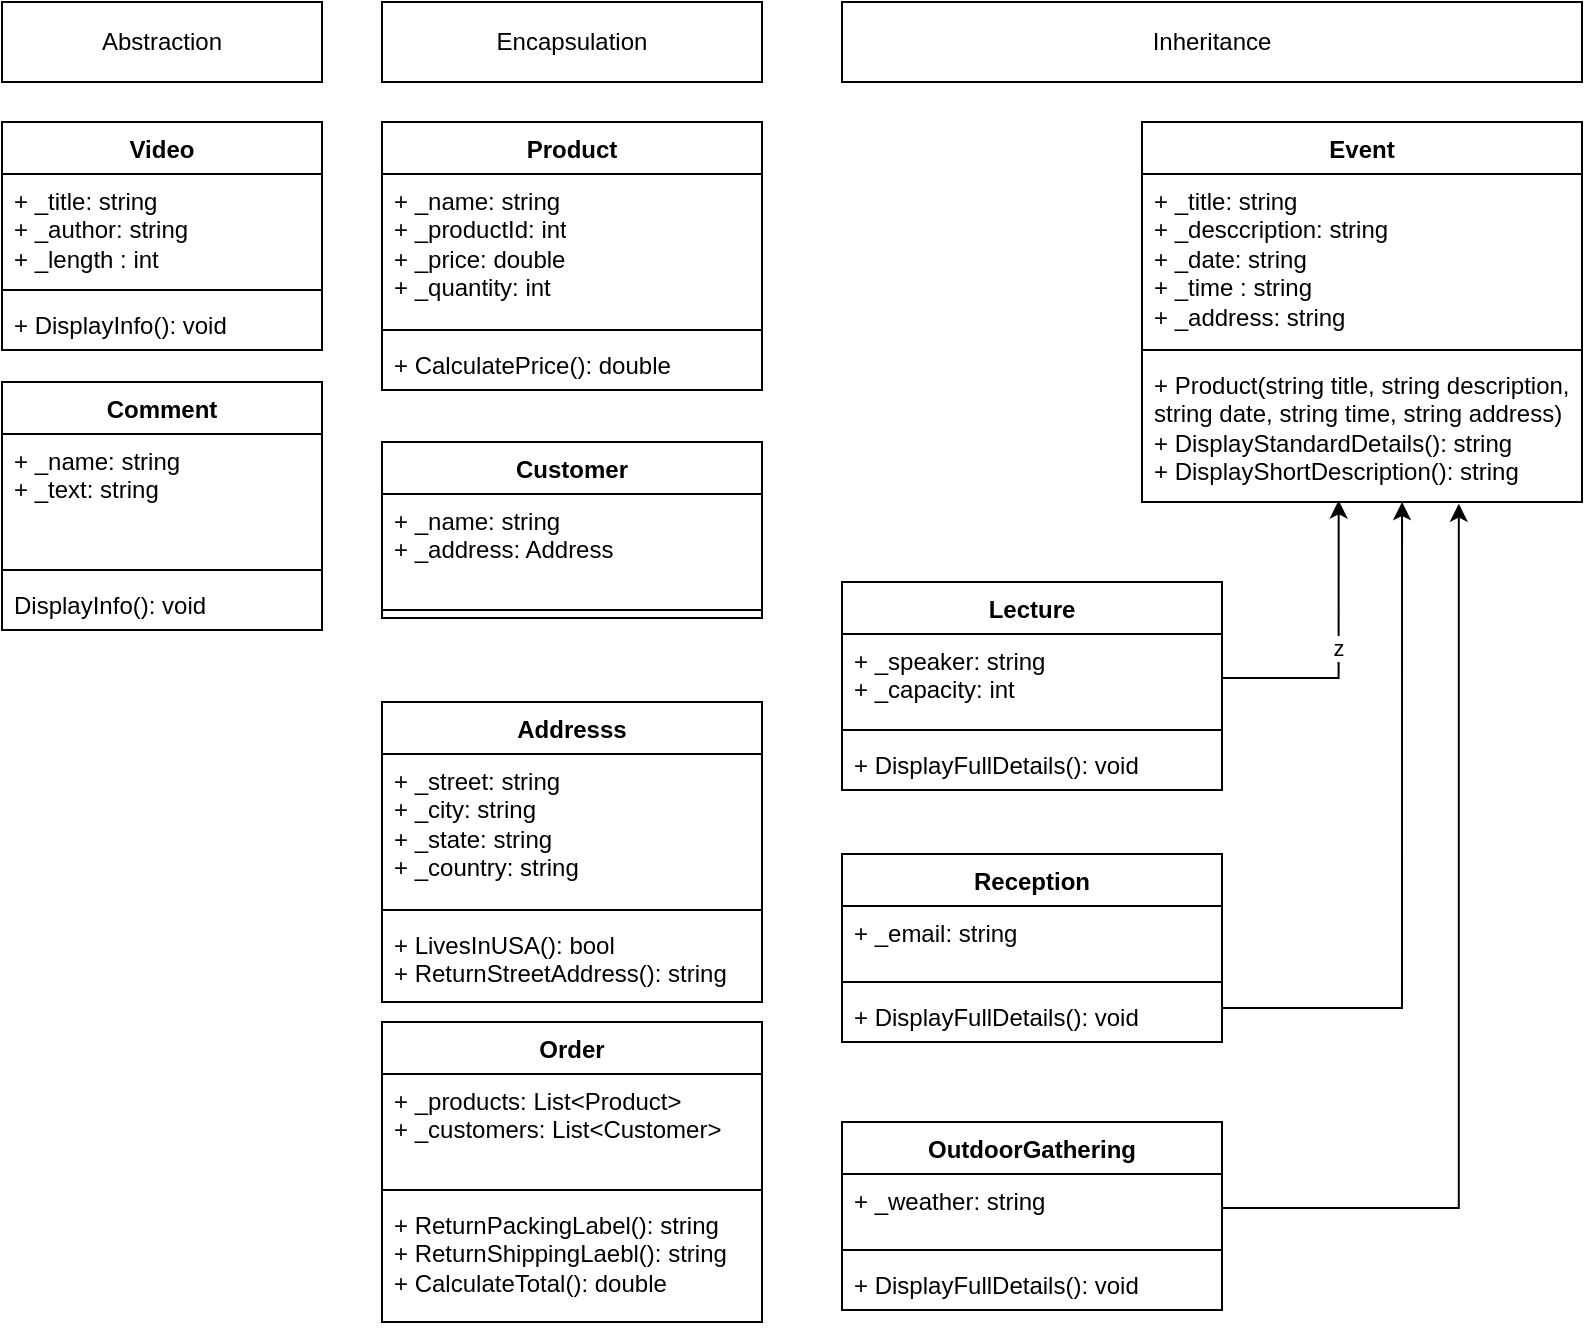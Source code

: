<mxfile version="23.1.5" type="device">
  <diagram name="Page-1" id="F__6O3NjW0Q5qKLDk0uc">
    <mxGraphModel dx="1405" dy="691" grid="1" gridSize="10" guides="1" tooltips="1" connect="1" arrows="1" fold="1" page="1" pageScale="1" pageWidth="850" pageHeight="1100" math="0" shadow="0">
      <root>
        <mxCell id="0" />
        <mxCell id="1" parent="0" />
        <mxCell id="TwpSb7jkZS82dPPqpPZG-1" value="Video" style="swimlane;fontStyle=1;align=center;verticalAlign=top;childLayout=stackLayout;horizontal=1;startSize=26;horizontalStack=0;resizeParent=1;resizeParentMax=0;resizeLast=0;collapsible=1;marginBottom=0;whiteSpace=wrap;html=1;" parent="1" vertex="1">
          <mxGeometry x="40" y="90" width="160" height="114" as="geometry" />
        </mxCell>
        <mxCell id="TwpSb7jkZS82dPPqpPZG-2" value="+ _title: string&lt;br&gt;+ _author: string&lt;br&gt;+ _length : int" style="text;strokeColor=none;fillColor=none;align=left;verticalAlign=top;spacingLeft=4;spacingRight=4;overflow=hidden;rotatable=0;points=[[0,0.5],[1,0.5]];portConstraint=eastwest;whiteSpace=wrap;html=1;" parent="TwpSb7jkZS82dPPqpPZG-1" vertex="1">
          <mxGeometry y="26" width="160" height="54" as="geometry" />
        </mxCell>
        <mxCell id="TwpSb7jkZS82dPPqpPZG-3" value="" style="line;strokeWidth=1;fillColor=none;align=left;verticalAlign=middle;spacingTop=-1;spacingLeft=3;spacingRight=3;rotatable=0;labelPosition=right;points=[];portConstraint=eastwest;strokeColor=inherit;" parent="TwpSb7jkZS82dPPqpPZG-1" vertex="1">
          <mxGeometry y="80" width="160" height="8" as="geometry" />
        </mxCell>
        <mxCell id="TwpSb7jkZS82dPPqpPZG-4" value="+ DisplayInfo(): void" style="text;strokeColor=none;fillColor=none;align=left;verticalAlign=top;spacingLeft=4;spacingRight=4;overflow=hidden;rotatable=0;points=[[0,0.5],[1,0.5]];portConstraint=eastwest;whiteSpace=wrap;html=1;" parent="TwpSb7jkZS82dPPqpPZG-1" vertex="1">
          <mxGeometry y="88" width="160" height="26" as="geometry" />
        </mxCell>
        <mxCell id="TwpSb7jkZS82dPPqpPZG-5" value="Comment" style="swimlane;fontStyle=1;align=center;verticalAlign=top;childLayout=stackLayout;horizontal=1;startSize=26;horizontalStack=0;resizeParent=1;resizeParentMax=0;resizeLast=0;collapsible=1;marginBottom=0;whiteSpace=wrap;html=1;" parent="1" vertex="1">
          <mxGeometry x="40" y="220" width="160" height="124" as="geometry" />
        </mxCell>
        <mxCell id="TwpSb7jkZS82dPPqpPZG-6" value="+ _name: string&lt;br&gt;&lt;div&gt;+ _text: string&lt;/div&gt;" style="text;strokeColor=none;fillColor=none;align=left;verticalAlign=top;spacingLeft=4;spacingRight=4;overflow=hidden;rotatable=0;points=[[0,0.5],[1,0.5]];portConstraint=eastwest;whiteSpace=wrap;html=1;" parent="TwpSb7jkZS82dPPqpPZG-5" vertex="1">
          <mxGeometry y="26" width="160" height="64" as="geometry" />
        </mxCell>
        <mxCell id="TwpSb7jkZS82dPPqpPZG-7" value="" style="line;strokeWidth=1;fillColor=none;align=left;verticalAlign=middle;spacingTop=-1;spacingLeft=3;spacingRight=3;rotatable=0;labelPosition=right;points=[];portConstraint=eastwest;strokeColor=inherit;" parent="TwpSb7jkZS82dPPqpPZG-5" vertex="1">
          <mxGeometry y="90" width="160" height="8" as="geometry" />
        </mxCell>
        <mxCell id="TwpSb7jkZS82dPPqpPZG-8" value="DisplayInfo(): void" style="text;strokeColor=none;fillColor=none;align=left;verticalAlign=top;spacingLeft=4;spacingRight=4;overflow=hidden;rotatable=0;points=[[0,0.5],[1,0.5]];portConstraint=eastwest;whiteSpace=wrap;html=1;" parent="TwpSb7jkZS82dPPqpPZG-5" vertex="1">
          <mxGeometry y="98" width="160" height="26" as="geometry" />
        </mxCell>
        <mxCell id="TwpSb7jkZS82dPPqpPZG-9" value="Abstraction" style="rounded=0;whiteSpace=wrap;html=1;" parent="1" vertex="1">
          <mxGeometry x="40" y="30" width="160" height="40" as="geometry" />
        </mxCell>
        <mxCell id="TwpSb7jkZS82dPPqpPZG-10" value="Encapsulation" style="rounded=0;whiteSpace=wrap;html=1;" parent="1" vertex="1">
          <mxGeometry x="230" y="30" width="190" height="40" as="geometry" />
        </mxCell>
        <mxCell id="TwpSb7jkZS82dPPqpPZG-11" value="Product" style="swimlane;fontStyle=1;align=center;verticalAlign=top;childLayout=stackLayout;horizontal=1;startSize=26;horizontalStack=0;resizeParent=1;resizeParentMax=0;resizeLast=0;collapsible=1;marginBottom=0;whiteSpace=wrap;html=1;" parent="1" vertex="1">
          <mxGeometry x="230" y="90" width="190" height="134" as="geometry" />
        </mxCell>
        <mxCell id="TwpSb7jkZS82dPPqpPZG-12" value="+ _name: string&lt;br&gt;+ _productId: int&lt;br&gt;+ _price: double&lt;br&gt;+ _quantity: int" style="text;strokeColor=none;fillColor=none;align=left;verticalAlign=top;spacingLeft=4;spacingRight=4;overflow=hidden;rotatable=0;points=[[0,0.5],[1,0.5]];portConstraint=eastwest;whiteSpace=wrap;html=1;" parent="TwpSb7jkZS82dPPqpPZG-11" vertex="1">
          <mxGeometry y="26" width="190" height="74" as="geometry" />
        </mxCell>
        <mxCell id="TwpSb7jkZS82dPPqpPZG-13" value="" style="line;strokeWidth=1;fillColor=none;align=left;verticalAlign=middle;spacingTop=-1;spacingLeft=3;spacingRight=3;rotatable=0;labelPosition=right;points=[];portConstraint=eastwest;strokeColor=inherit;" parent="TwpSb7jkZS82dPPqpPZG-11" vertex="1">
          <mxGeometry y="100" width="190" height="8" as="geometry" />
        </mxCell>
        <mxCell id="TwpSb7jkZS82dPPqpPZG-14" value="+ CalculatePrice(): double" style="text;strokeColor=none;fillColor=none;align=left;verticalAlign=top;spacingLeft=4;spacingRight=4;overflow=hidden;rotatable=0;points=[[0,0.5],[1,0.5]];portConstraint=eastwest;whiteSpace=wrap;html=1;" parent="TwpSb7jkZS82dPPqpPZG-11" vertex="1">
          <mxGeometry y="108" width="190" height="26" as="geometry" />
        </mxCell>
        <mxCell id="TwpSb7jkZS82dPPqpPZG-27" value="Customer" style="swimlane;fontStyle=1;align=center;verticalAlign=top;childLayout=stackLayout;horizontal=1;startSize=26;horizontalStack=0;resizeParent=1;resizeParentMax=0;resizeLast=0;collapsible=1;marginBottom=0;whiteSpace=wrap;html=1;" parent="1" vertex="1">
          <mxGeometry x="230" y="250" width="190" height="88" as="geometry" />
        </mxCell>
        <mxCell id="TwpSb7jkZS82dPPqpPZG-28" value="+ _name: string&lt;br&gt;+ _address: Address" style="text;strokeColor=none;fillColor=none;align=left;verticalAlign=top;spacingLeft=4;spacingRight=4;overflow=hidden;rotatable=0;points=[[0,0.5],[1,0.5]];portConstraint=eastwest;whiteSpace=wrap;html=1;" parent="TwpSb7jkZS82dPPqpPZG-27" vertex="1">
          <mxGeometry y="26" width="190" height="54" as="geometry" />
        </mxCell>
        <mxCell id="TwpSb7jkZS82dPPqpPZG-29" value="" style="line;strokeWidth=1;fillColor=none;align=left;verticalAlign=middle;spacingTop=-1;spacingLeft=3;spacingRight=3;rotatable=0;labelPosition=right;points=[];portConstraint=eastwest;strokeColor=inherit;" parent="TwpSb7jkZS82dPPqpPZG-27" vertex="1">
          <mxGeometry y="80" width="190" height="8" as="geometry" />
        </mxCell>
        <mxCell id="TwpSb7jkZS82dPPqpPZG-31" value="Addresss" style="swimlane;fontStyle=1;align=center;verticalAlign=top;childLayout=stackLayout;horizontal=1;startSize=26;horizontalStack=0;resizeParent=1;resizeParentMax=0;resizeLast=0;collapsible=1;marginBottom=0;whiteSpace=wrap;html=1;" parent="1" vertex="1">
          <mxGeometry x="230" y="380" width="190" height="150" as="geometry" />
        </mxCell>
        <mxCell id="TwpSb7jkZS82dPPqpPZG-32" value="+ _street: string&lt;br&gt;+ _city: string&lt;br&gt;+ _state: string&lt;br&gt;+ _country: string" style="text;strokeColor=none;fillColor=none;align=left;verticalAlign=top;spacingLeft=4;spacingRight=4;overflow=hidden;rotatable=0;points=[[0,0.5],[1,0.5]];portConstraint=eastwest;whiteSpace=wrap;html=1;" parent="TwpSb7jkZS82dPPqpPZG-31" vertex="1">
          <mxGeometry y="26" width="190" height="74" as="geometry" />
        </mxCell>
        <mxCell id="TwpSb7jkZS82dPPqpPZG-33" value="" style="line;strokeWidth=1;fillColor=none;align=left;verticalAlign=middle;spacingTop=-1;spacingLeft=3;spacingRight=3;rotatable=0;labelPosition=right;points=[];portConstraint=eastwest;strokeColor=inherit;" parent="TwpSb7jkZS82dPPqpPZG-31" vertex="1">
          <mxGeometry y="100" width="190" height="8" as="geometry" />
        </mxCell>
        <mxCell id="TwpSb7jkZS82dPPqpPZG-34" value="+ LivesInUSA(): bool&lt;br&gt;+ ReturnStreetAddress(): string&amp;nbsp;" style="text;strokeColor=none;fillColor=none;align=left;verticalAlign=top;spacingLeft=4;spacingRight=4;overflow=hidden;rotatable=0;points=[[0,0.5],[1,0.5]];portConstraint=eastwest;whiteSpace=wrap;html=1;" parent="TwpSb7jkZS82dPPqpPZG-31" vertex="1">
          <mxGeometry y="108" width="190" height="42" as="geometry" />
        </mxCell>
        <mxCell id="TwpSb7jkZS82dPPqpPZG-35" value="Order" style="swimlane;fontStyle=1;align=center;verticalAlign=top;childLayout=stackLayout;horizontal=1;startSize=26;horizontalStack=0;resizeParent=1;resizeParentMax=0;resizeLast=0;collapsible=1;marginBottom=0;whiteSpace=wrap;html=1;" parent="1" vertex="1">
          <mxGeometry x="230" y="540" width="190" height="150" as="geometry" />
        </mxCell>
        <mxCell id="TwpSb7jkZS82dPPqpPZG-36" value="+ _products: List&amp;lt;Product&amp;gt;&lt;br&gt;+ _customers: List&amp;lt;Customer&amp;gt;" style="text;strokeColor=none;fillColor=none;align=left;verticalAlign=top;spacingLeft=4;spacingRight=4;overflow=hidden;rotatable=0;points=[[0,0.5],[1,0.5]];portConstraint=eastwest;whiteSpace=wrap;html=1;" parent="TwpSb7jkZS82dPPqpPZG-35" vertex="1">
          <mxGeometry y="26" width="190" height="54" as="geometry" />
        </mxCell>
        <mxCell id="TwpSb7jkZS82dPPqpPZG-37" value="" style="line;strokeWidth=1;fillColor=none;align=left;verticalAlign=middle;spacingTop=-1;spacingLeft=3;spacingRight=3;rotatable=0;labelPosition=right;points=[];portConstraint=eastwest;strokeColor=inherit;" parent="TwpSb7jkZS82dPPqpPZG-35" vertex="1">
          <mxGeometry y="80" width="190" height="8" as="geometry" />
        </mxCell>
        <mxCell id="TwpSb7jkZS82dPPqpPZG-38" value="+ ReturnPackingLabel(): string&lt;br&gt;+ ReturnShippingLaebl(): string&lt;br&gt;+ CalculateTotal(): double" style="text;strokeColor=none;fillColor=none;align=left;verticalAlign=top;spacingLeft=4;spacingRight=4;overflow=hidden;rotatable=0;points=[[0,0.5],[1,0.5]];portConstraint=eastwest;whiteSpace=wrap;html=1;" parent="TwpSb7jkZS82dPPqpPZG-35" vertex="1">
          <mxGeometry y="88" width="190" height="62" as="geometry" />
        </mxCell>
        <mxCell id="TwpSb7jkZS82dPPqpPZG-39" value="Inheritance" style="rounded=0;whiteSpace=wrap;html=1;" parent="1" vertex="1">
          <mxGeometry x="460" y="30" width="370" height="40" as="geometry" />
        </mxCell>
        <mxCell id="TwpSb7jkZS82dPPqpPZG-40" value="Event" style="swimlane;fontStyle=1;align=center;verticalAlign=top;childLayout=stackLayout;horizontal=1;startSize=26;horizontalStack=0;resizeParent=1;resizeParentMax=0;resizeLast=0;collapsible=1;marginBottom=0;whiteSpace=wrap;html=1;" parent="1" vertex="1">
          <mxGeometry x="610" y="90" width="220" height="190" as="geometry" />
        </mxCell>
        <mxCell id="TwpSb7jkZS82dPPqpPZG-41" value="+ _title: string&lt;br&gt;+ _desccription: string&lt;br&gt;+ _date: string&lt;br&gt;+ _time : string&lt;br&gt;+ _address: string" style="text;strokeColor=none;fillColor=none;align=left;verticalAlign=top;spacingLeft=4;spacingRight=4;overflow=hidden;rotatable=0;points=[[0,0.5],[1,0.5]];portConstraint=eastwest;whiteSpace=wrap;html=1;" parent="TwpSb7jkZS82dPPqpPZG-40" vertex="1">
          <mxGeometry y="26" width="220" height="84" as="geometry" />
        </mxCell>
        <mxCell id="TwpSb7jkZS82dPPqpPZG-42" value="" style="line;strokeWidth=1;fillColor=none;align=left;verticalAlign=middle;spacingTop=-1;spacingLeft=3;spacingRight=3;rotatable=0;labelPosition=right;points=[];portConstraint=eastwest;strokeColor=inherit;" parent="TwpSb7jkZS82dPPqpPZG-40" vertex="1">
          <mxGeometry y="110" width="220" height="8" as="geometry" />
        </mxCell>
        <mxCell id="TwpSb7jkZS82dPPqpPZG-43" value="+ Product(string title, string description, string date, string time, string address)&lt;br&gt;+ DisplayStandardDetails(): string&lt;br&gt;+ DisplayShortDescription(): string" style="text;strokeColor=none;fillColor=none;align=left;verticalAlign=top;spacingLeft=4;spacingRight=4;overflow=hidden;rotatable=0;points=[[0,0.5],[1,0.5]];portConstraint=eastwest;whiteSpace=wrap;html=1;" parent="TwpSb7jkZS82dPPqpPZG-40" vertex="1">
          <mxGeometry y="118" width="220" height="72" as="geometry" />
        </mxCell>
        <mxCell id="TwpSb7jkZS82dPPqpPZG-48" value="Lecture" style="swimlane;fontStyle=1;align=center;verticalAlign=top;childLayout=stackLayout;horizontal=1;startSize=26;horizontalStack=0;resizeParent=1;resizeParentMax=0;resizeLast=0;collapsible=1;marginBottom=0;whiteSpace=wrap;html=1;" parent="1" vertex="1">
          <mxGeometry x="460" y="320" width="190" height="104" as="geometry" />
        </mxCell>
        <mxCell id="TwpSb7jkZS82dPPqpPZG-49" value="+ _speaker: string&lt;br&gt;+ _capacity: int" style="text;strokeColor=none;fillColor=none;align=left;verticalAlign=top;spacingLeft=4;spacingRight=4;overflow=hidden;rotatable=0;points=[[0,0.5],[1,0.5]];portConstraint=eastwest;whiteSpace=wrap;html=1;" parent="TwpSb7jkZS82dPPqpPZG-48" vertex="1">
          <mxGeometry y="26" width="190" height="44" as="geometry" />
        </mxCell>
        <mxCell id="TwpSb7jkZS82dPPqpPZG-50" value="" style="line;strokeWidth=1;fillColor=none;align=left;verticalAlign=middle;spacingTop=-1;spacingLeft=3;spacingRight=3;rotatable=0;labelPosition=right;points=[];portConstraint=eastwest;strokeColor=inherit;" parent="TwpSb7jkZS82dPPqpPZG-48" vertex="1">
          <mxGeometry y="70" width="190" height="8" as="geometry" />
        </mxCell>
        <mxCell id="TwpSb7jkZS82dPPqpPZG-51" value="+ DisplayFullDetails(): void" style="text;strokeColor=none;fillColor=none;align=left;verticalAlign=top;spacingLeft=4;spacingRight=4;overflow=hidden;rotatable=0;points=[[0,0.5],[1,0.5]];portConstraint=eastwest;whiteSpace=wrap;html=1;" parent="TwpSb7jkZS82dPPqpPZG-48" vertex="1">
          <mxGeometry y="78" width="190" height="26" as="geometry" />
        </mxCell>
        <mxCell id="TwpSb7jkZS82dPPqpPZG-52" value="Reception" style="swimlane;fontStyle=1;align=center;verticalAlign=top;childLayout=stackLayout;horizontal=1;startSize=26;horizontalStack=0;resizeParent=1;resizeParentMax=0;resizeLast=0;collapsible=1;marginBottom=0;whiteSpace=wrap;html=1;" parent="1" vertex="1">
          <mxGeometry x="460" y="456" width="190" height="94" as="geometry" />
        </mxCell>
        <mxCell id="TwpSb7jkZS82dPPqpPZG-53" value="+ _email: string" style="text;strokeColor=none;fillColor=none;align=left;verticalAlign=top;spacingLeft=4;spacingRight=4;overflow=hidden;rotatable=0;points=[[0,0.5],[1,0.5]];portConstraint=eastwest;whiteSpace=wrap;html=1;" parent="TwpSb7jkZS82dPPqpPZG-52" vertex="1">
          <mxGeometry y="26" width="190" height="34" as="geometry" />
        </mxCell>
        <mxCell id="TwpSb7jkZS82dPPqpPZG-54" value="" style="line;strokeWidth=1;fillColor=none;align=left;verticalAlign=middle;spacingTop=-1;spacingLeft=3;spacingRight=3;rotatable=0;labelPosition=right;points=[];portConstraint=eastwest;strokeColor=inherit;" parent="TwpSb7jkZS82dPPqpPZG-52" vertex="1">
          <mxGeometry y="60" width="190" height="8" as="geometry" />
        </mxCell>
        <mxCell id="TwpSb7jkZS82dPPqpPZG-55" value="+ DisplayFullDetails(): void" style="text;strokeColor=none;fillColor=none;align=left;verticalAlign=top;spacingLeft=4;spacingRight=4;overflow=hidden;rotatable=0;points=[[0,0.5],[1,0.5]];portConstraint=eastwest;whiteSpace=wrap;html=1;" parent="TwpSb7jkZS82dPPqpPZG-52" vertex="1">
          <mxGeometry y="68" width="190" height="26" as="geometry" />
        </mxCell>
        <mxCell id="TwpSb7jkZS82dPPqpPZG-56" value="OutdoorGathering" style="swimlane;fontStyle=1;align=center;verticalAlign=top;childLayout=stackLayout;horizontal=1;startSize=26;horizontalStack=0;resizeParent=1;resizeParentMax=0;resizeLast=0;collapsible=1;marginBottom=0;whiteSpace=wrap;html=1;" parent="1" vertex="1">
          <mxGeometry x="460" y="590" width="190" height="94" as="geometry" />
        </mxCell>
        <mxCell id="TwpSb7jkZS82dPPqpPZG-57" value="+ _weather: string" style="text;strokeColor=none;fillColor=none;align=left;verticalAlign=top;spacingLeft=4;spacingRight=4;overflow=hidden;rotatable=0;points=[[0,0.5],[1,0.5]];portConstraint=eastwest;whiteSpace=wrap;html=1;" parent="TwpSb7jkZS82dPPqpPZG-56" vertex="1">
          <mxGeometry y="26" width="190" height="34" as="geometry" />
        </mxCell>
        <mxCell id="TwpSb7jkZS82dPPqpPZG-58" value="" style="line;strokeWidth=1;fillColor=none;align=left;verticalAlign=middle;spacingTop=-1;spacingLeft=3;spacingRight=3;rotatable=0;labelPosition=right;points=[];portConstraint=eastwest;strokeColor=inherit;" parent="TwpSb7jkZS82dPPqpPZG-56" vertex="1">
          <mxGeometry y="60" width="190" height="8" as="geometry" />
        </mxCell>
        <mxCell id="TwpSb7jkZS82dPPqpPZG-59" value="+ DisplayFullDetails(): void" style="text;strokeColor=none;fillColor=none;align=left;verticalAlign=top;spacingLeft=4;spacingRight=4;overflow=hidden;rotatable=0;points=[[0,0.5],[1,0.5]];portConstraint=eastwest;whiteSpace=wrap;html=1;" parent="TwpSb7jkZS82dPPqpPZG-56" vertex="1">
          <mxGeometry y="68" width="190" height="26" as="geometry" />
        </mxCell>
        <mxCell id="TwpSb7jkZS82dPPqpPZG-66" style="edgeStyle=orthogonalEdgeStyle;rounded=0;orthogonalLoop=1;jettySize=auto;html=1;exitX=1;exitY=0.5;exitDx=0;exitDy=0;entryX=0.591;entryY=1;entryDx=0;entryDy=0;entryPerimeter=0;" parent="1" source="TwpSb7jkZS82dPPqpPZG-53" target="TwpSb7jkZS82dPPqpPZG-43" edge="1">
          <mxGeometry relative="1" as="geometry">
            <mxPoint x="740" y="300" as="targetPoint" />
            <Array as="points">
              <mxPoint x="740" y="533" />
            </Array>
          </mxGeometry>
        </mxCell>
        <mxCell id="TwpSb7jkZS82dPPqpPZG-67" style="edgeStyle=orthogonalEdgeStyle;rounded=0;orthogonalLoop=1;jettySize=auto;html=1;exitX=1;exitY=0.5;exitDx=0;exitDy=0;entryX=0.72;entryY=1.012;entryDx=0;entryDy=0;entryPerimeter=0;" parent="1" source="TwpSb7jkZS82dPPqpPZG-57" target="TwpSb7jkZS82dPPqpPZG-43" edge="1">
          <mxGeometry relative="1" as="geometry">
            <mxPoint x="770" y="290" as="targetPoint" />
          </mxGeometry>
        </mxCell>
        <mxCell id="TwpSb7jkZS82dPPqpPZG-65" value="z" style="edgeStyle=orthogonalEdgeStyle;rounded=0;orthogonalLoop=1;jettySize=auto;html=1;exitX=1;exitY=0.5;exitDx=0;exitDy=0;entryX=0.447;entryY=0.989;entryDx=0;entryDy=0;entryPerimeter=0;" parent="1" source="TwpSb7jkZS82dPPqpPZG-49" target="TwpSb7jkZS82dPPqpPZG-43" edge="1">
          <mxGeometry relative="1" as="geometry">
            <mxPoint x="710" y="290" as="targetPoint" />
          </mxGeometry>
        </mxCell>
      </root>
    </mxGraphModel>
  </diagram>
</mxfile>
